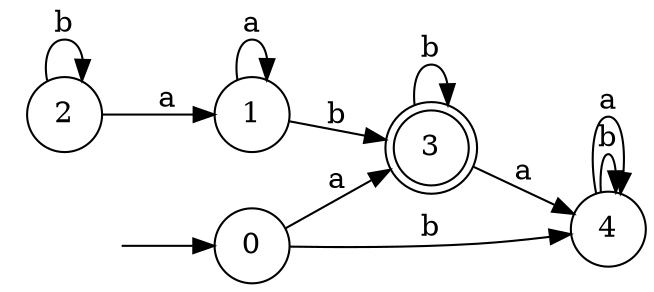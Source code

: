 digraph {
  rankdir=LR;
  0 [label="0", shape = circle];
  0 -> 4 [label="b"];
  0 -> 3 [label="a"];
  1 [label="1", shape = circle];
  1 -> 3 [label="b"];
  1 -> 1 [label="a"];
  2 [label="2", shape = circle];
  2 -> 2 [label="b"];
  2 -> 1 [label="a"];
  3 [label="3", shape = doublecircle];
  3 -> 3 [label="b"];
  3 -> 4 [label="a"];
  4 [label="4", shape = circle];
  4 -> 4 [label="b"];
  4 -> 4 [label="a"];
  5 [label="", shape = plaintext];
  5 -> 0 [label=""];
}
